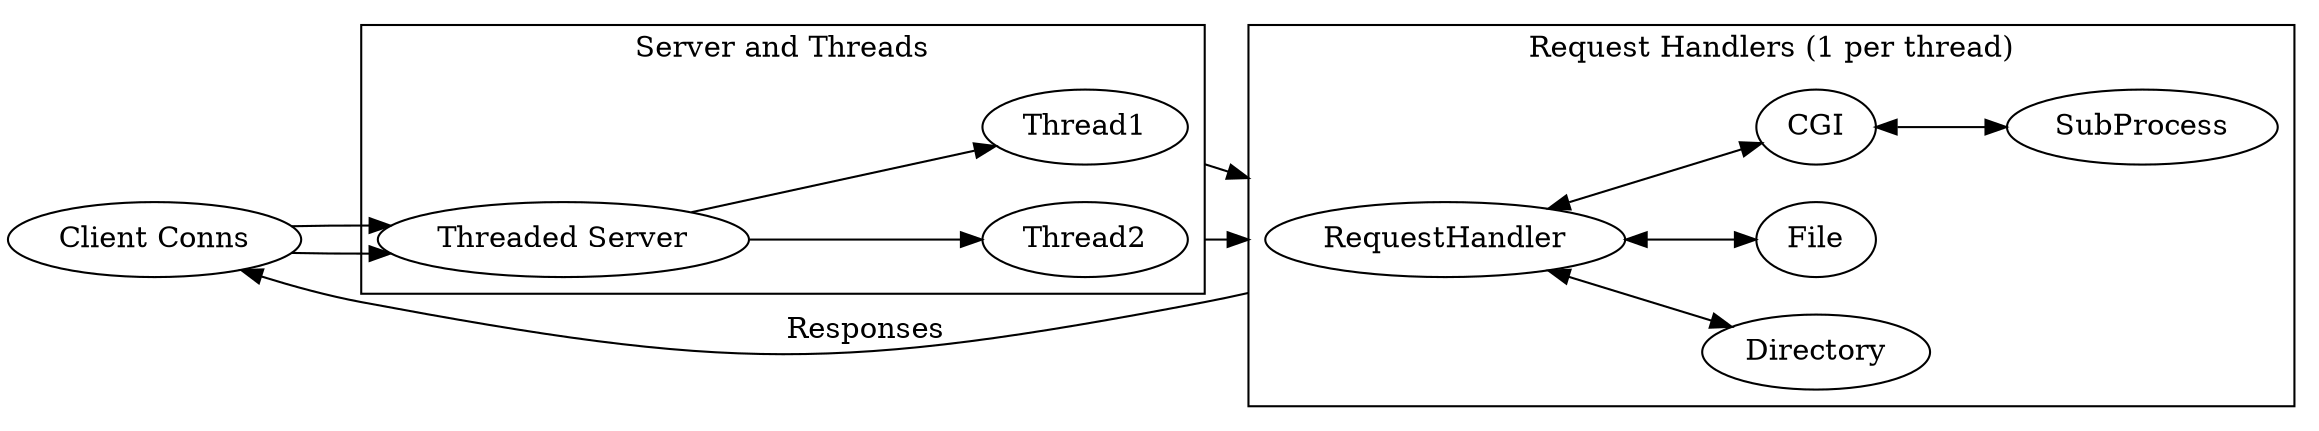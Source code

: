 digraph ""{
    compound=true;
    rankdir=LR;

    "Client Conns" -> "Threaded Server";
    "Client Conns" -> "Threaded Server";


    subgraph cluster_1 {
        label="Server and Threads";

        "Threaded Server" -> Thread1;
        "Threaded Server"-> Thread2;
    }

    Thread1 -> RequestHandler [lhead=cluster_0, ltail=cluster_1];
    Thread2 -> RequestHandler [lhead=cluster_0, ltail=cluster_1];

    subgraph cluster_0 {
        label="Request Handlers (1 per thread)"
        RequestHandler -> Directory [dir=both];
        RequestHandler -> File [dir=both];
        RequestHandler -> CGI [dir=both];
        CGI -> SubProcess [dir=both];
    }

    RequestHandler-> "Client Conns" [ltail=cluster_0, label="Responses"];

}


